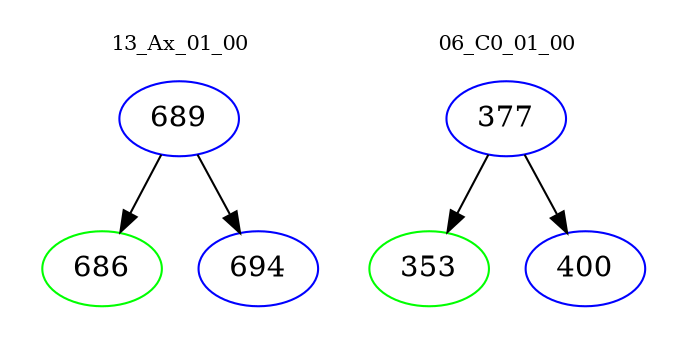digraph{
subgraph cluster_0 {
color = white
label = "13_Ax_01_00";
fontsize=10;
T0_689 [label="689", color="blue"]
T0_689 -> T0_686 [color="black"]
T0_686 [label="686", color="green"]
T0_689 -> T0_694 [color="black"]
T0_694 [label="694", color="blue"]
}
subgraph cluster_1 {
color = white
label = "06_C0_01_00";
fontsize=10;
T1_377 [label="377", color="blue"]
T1_377 -> T1_353 [color="black"]
T1_353 [label="353", color="green"]
T1_377 -> T1_400 [color="black"]
T1_400 [label="400", color="blue"]
}
}
